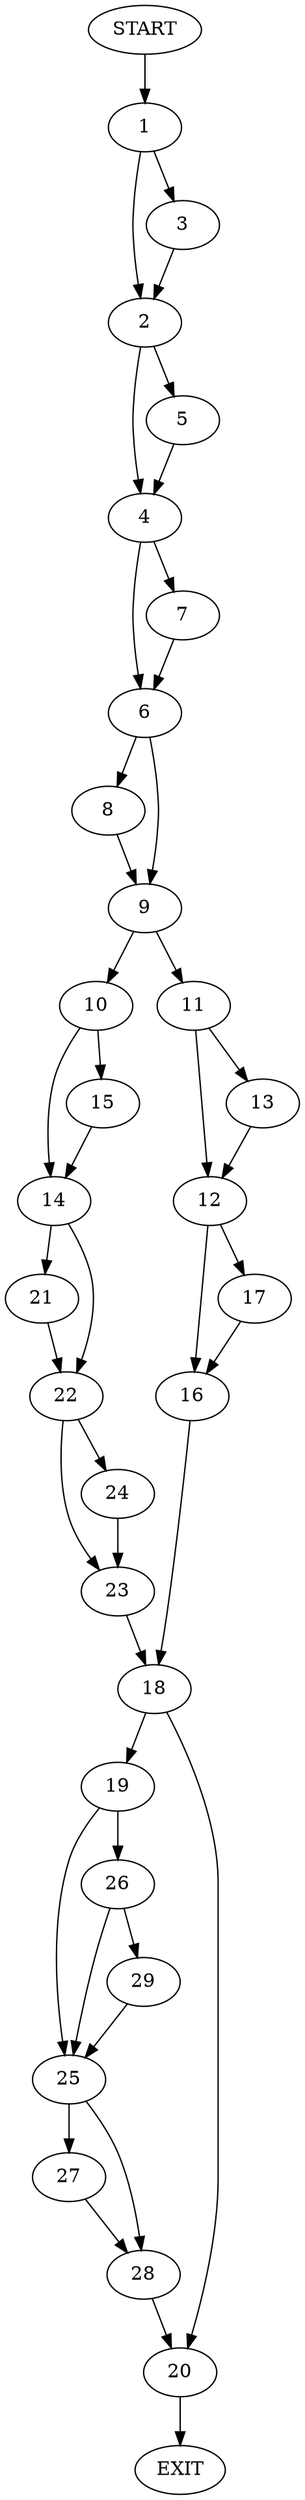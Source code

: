 digraph {
0 [label="START"]
30 [label="EXIT"]
0 -> 1
1 -> 2
1 -> 3
2 -> 4
2 -> 5
3 -> 2
4 -> 6
4 -> 7
5 -> 4
7 -> 6
6 -> 8
6 -> 9
9 -> 10
9 -> 11
8 -> 9
11 -> 12
11 -> 13
10 -> 14
10 -> 15
13 -> 12
12 -> 16
12 -> 17
17 -> 16
16 -> 18
18 -> 19
18 -> 20
14 -> 21
14 -> 22
15 -> 14
22 -> 23
22 -> 24
21 -> 22
23 -> 18
24 -> 23
20 -> 30
19 -> 25
19 -> 26
25 -> 27
25 -> 28
26 -> 25
26 -> 29
29 -> 25
28 -> 20
27 -> 28
}
